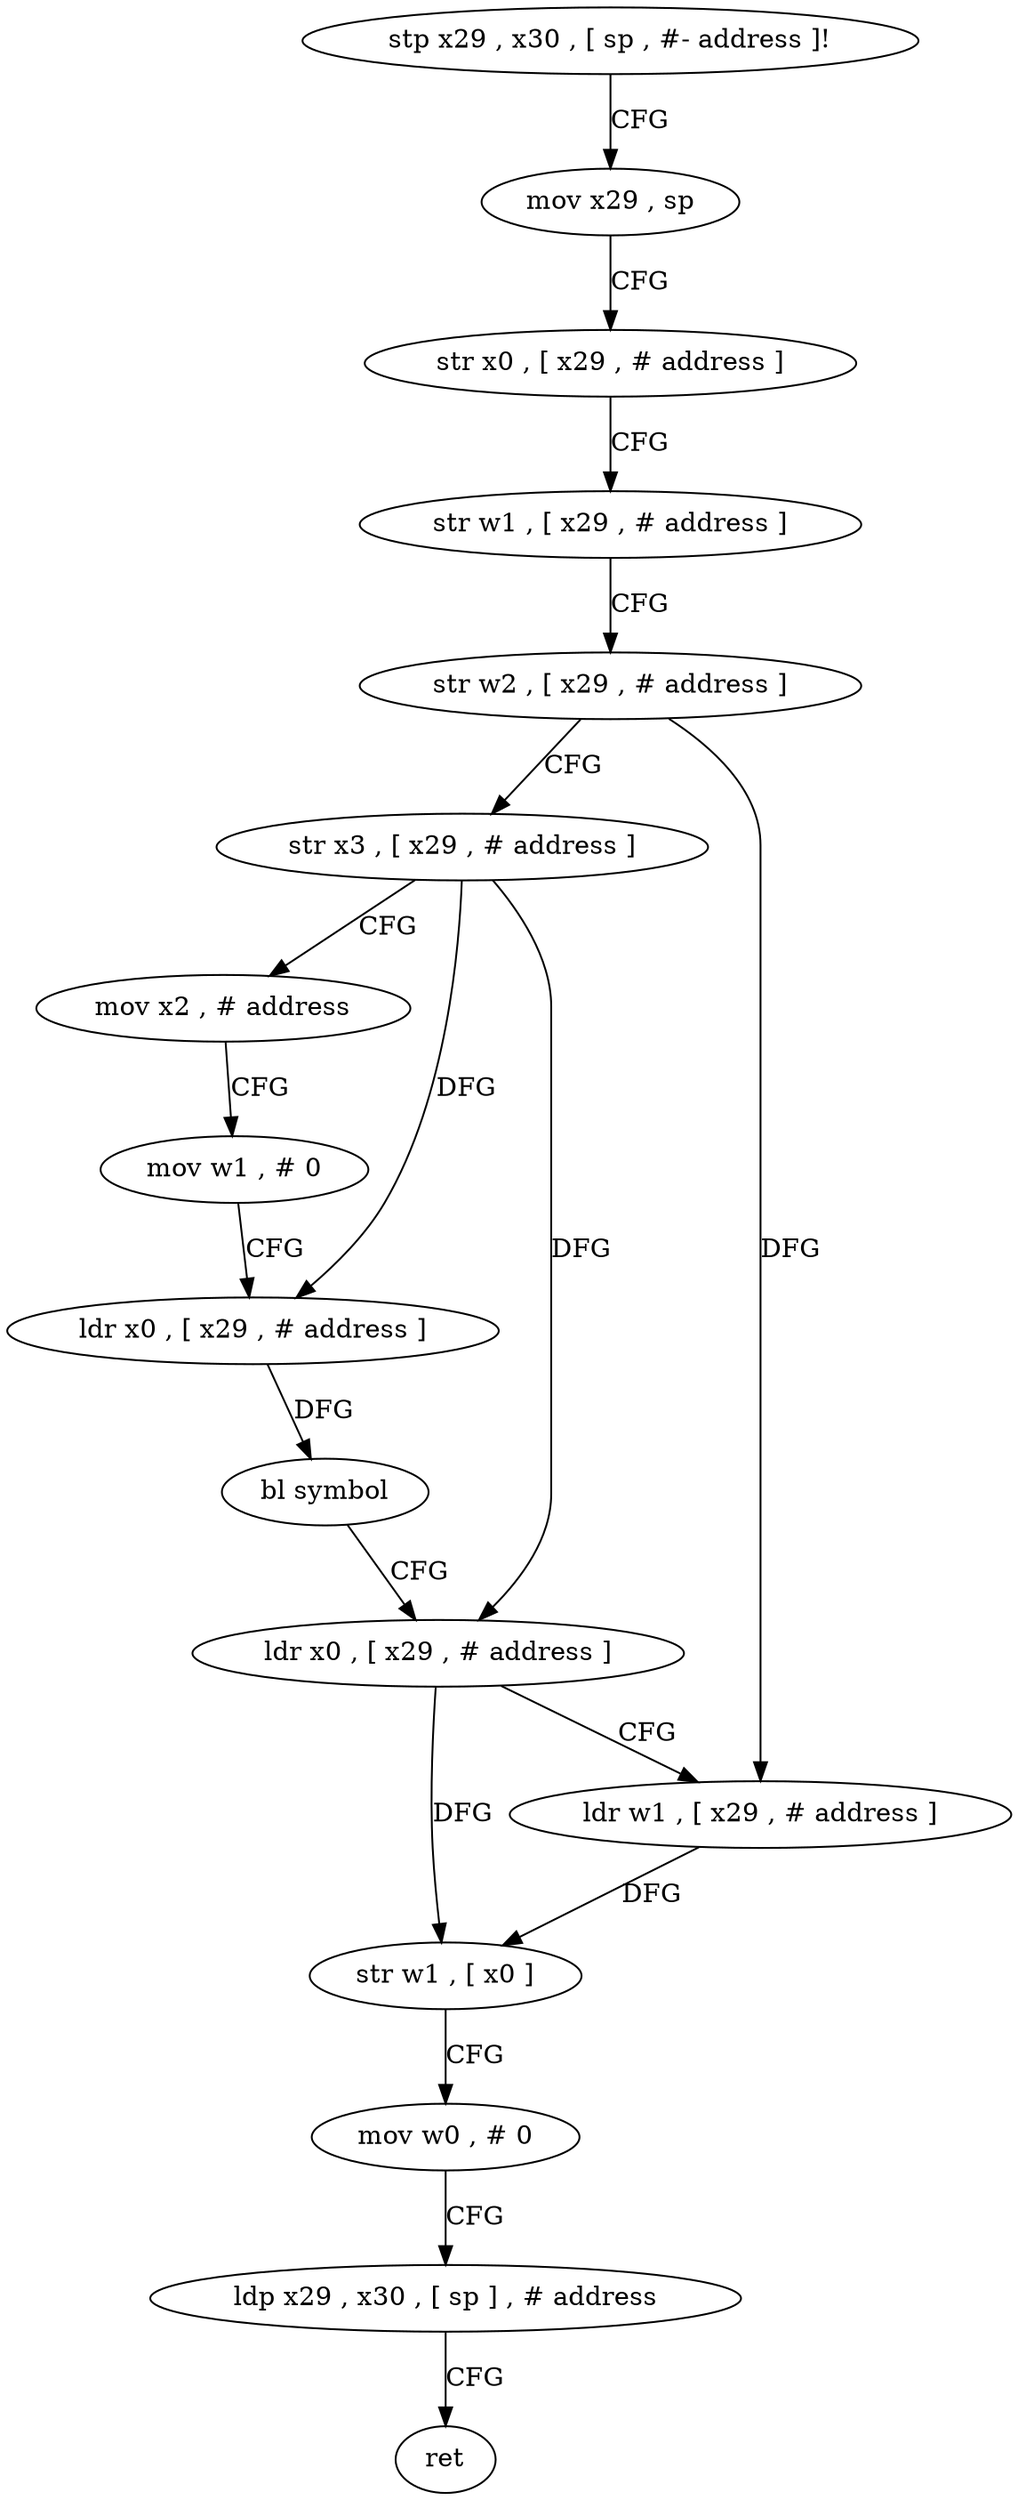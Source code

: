digraph "func" {
"187676" [label = "stp x29 , x30 , [ sp , #- address ]!" ]
"187680" [label = "mov x29 , sp" ]
"187684" [label = "str x0 , [ x29 , # address ]" ]
"187688" [label = "str w1 , [ x29 , # address ]" ]
"187692" [label = "str w2 , [ x29 , # address ]" ]
"187696" [label = "str x3 , [ x29 , # address ]" ]
"187700" [label = "mov x2 , # address" ]
"187704" [label = "mov w1 , # 0" ]
"187708" [label = "ldr x0 , [ x29 , # address ]" ]
"187712" [label = "bl symbol" ]
"187716" [label = "ldr x0 , [ x29 , # address ]" ]
"187720" [label = "ldr w1 , [ x29 , # address ]" ]
"187724" [label = "str w1 , [ x0 ]" ]
"187728" [label = "mov w0 , # 0" ]
"187732" [label = "ldp x29 , x30 , [ sp ] , # address" ]
"187736" [label = "ret" ]
"187676" -> "187680" [ label = "CFG" ]
"187680" -> "187684" [ label = "CFG" ]
"187684" -> "187688" [ label = "CFG" ]
"187688" -> "187692" [ label = "CFG" ]
"187692" -> "187696" [ label = "CFG" ]
"187692" -> "187720" [ label = "DFG" ]
"187696" -> "187700" [ label = "CFG" ]
"187696" -> "187708" [ label = "DFG" ]
"187696" -> "187716" [ label = "DFG" ]
"187700" -> "187704" [ label = "CFG" ]
"187704" -> "187708" [ label = "CFG" ]
"187708" -> "187712" [ label = "DFG" ]
"187712" -> "187716" [ label = "CFG" ]
"187716" -> "187720" [ label = "CFG" ]
"187716" -> "187724" [ label = "DFG" ]
"187720" -> "187724" [ label = "DFG" ]
"187724" -> "187728" [ label = "CFG" ]
"187728" -> "187732" [ label = "CFG" ]
"187732" -> "187736" [ label = "CFG" ]
}
